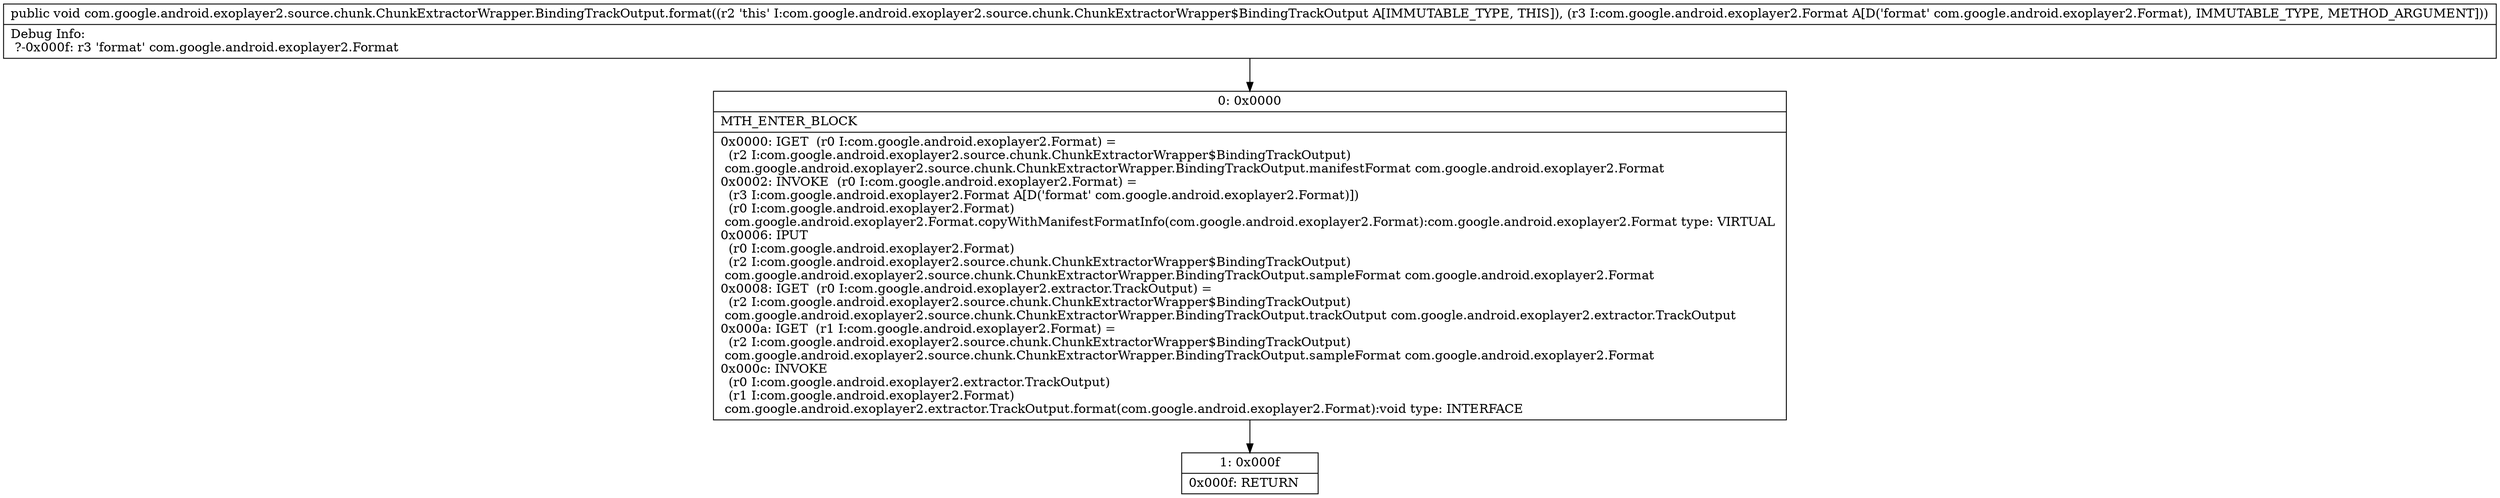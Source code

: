 digraph "CFG forcom.google.android.exoplayer2.source.chunk.ChunkExtractorWrapper.BindingTrackOutput.format(Lcom\/google\/android\/exoplayer2\/Format;)V" {
Node_0 [shape=record,label="{0\:\ 0x0000|MTH_ENTER_BLOCK\l|0x0000: IGET  (r0 I:com.google.android.exoplayer2.Format) = \l  (r2 I:com.google.android.exoplayer2.source.chunk.ChunkExtractorWrapper$BindingTrackOutput)\l com.google.android.exoplayer2.source.chunk.ChunkExtractorWrapper.BindingTrackOutput.manifestFormat com.google.android.exoplayer2.Format \l0x0002: INVOKE  (r0 I:com.google.android.exoplayer2.Format) = \l  (r3 I:com.google.android.exoplayer2.Format A[D('format' com.google.android.exoplayer2.Format)])\l  (r0 I:com.google.android.exoplayer2.Format)\l com.google.android.exoplayer2.Format.copyWithManifestFormatInfo(com.google.android.exoplayer2.Format):com.google.android.exoplayer2.Format type: VIRTUAL \l0x0006: IPUT  \l  (r0 I:com.google.android.exoplayer2.Format)\l  (r2 I:com.google.android.exoplayer2.source.chunk.ChunkExtractorWrapper$BindingTrackOutput)\l com.google.android.exoplayer2.source.chunk.ChunkExtractorWrapper.BindingTrackOutput.sampleFormat com.google.android.exoplayer2.Format \l0x0008: IGET  (r0 I:com.google.android.exoplayer2.extractor.TrackOutput) = \l  (r2 I:com.google.android.exoplayer2.source.chunk.ChunkExtractorWrapper$BindingTrackOutput)\l com.google.android.exoplayer2.source.chunk.ChunkExtractorWrapper.BindingTrackOutput.trackOutput com.google.android.exoplayer2.extractor.TrackOutput \l0x000a: IGET  (r1 I:com.google.android.exoplayer2.Format) = \l  (r2 I:com.google.android.exoplayer2.source.chunk.ChunkExtractorWrapper$BindingTrackOutput)\l com.google.android.exoplayer2.source.chunk.ChunkExtractorWrapper.BindingTrackOutput.sampleFormat com.google.android.exoplayer2.Format \l0x000c: INVOKE  \l  (r0 I:com.google.android.exoplayer2.extractor.TrackOutput)\l  (r1 I:com.google.android.exoplayer2.Format)\l com.google.android.exoplayer2.extractor.TrackOutput.format(com.google.android.exoplayer2.Format):void type: INTERFACE \l}"];
Node_1 [shape=record,label="{1\:\ 0x000f|0x000f: RETURN   \l}"];
MethodNode[shape=record,label="{public void com.google.android.exoplayer2.source.chunk.ChunkExtractorWrapper.BindingTrackOutput.format((r2 'this' I:com.google.android.exoplayer2.source.chunk.ChunkExtractorWrapper$BindingTrackOutput A[IMMUTABLE_TYPE, THIS]), (r3 I:com.google.android.exoplayer2.Format A[D('format' com.google.android.exoplayer2.Format), IMMUTABLE_TYPE, METHOD_ARGUMENT]))  | Debug Info:\l  ?\-0x000f: r3 'format' com.google.android.exoplayer2.Format\l}"];
MethodNode -> Node_0;
Node_0 -> Node_1;
}

